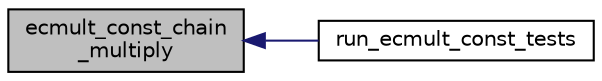 digraph "ecmult_const_chain_multiply"
{
  edge [fontname="Helvetica",fontsize="10",labelfontname="Helvetica",labelfontsize="10"];
  node [fontname="Helvetica",fontsize="10",shape=record];
  rankdir="LR";
  Node8 [label="ecmult_const_chain\l_multiply",height=0.2,width=0.4,color="black", fillcolor="grey75", style="filled", fontcolor="black"];
  Node8 -> Node9 [dir="back",color="midnightblue",fontsize="10",style="solid",fontname="Helvetica"];
  Node9 [label="run_ecmult_const_tests",height=0.2,width=0.4,color="black", fillcolor="white", style="filled",URL="$tests_8c.html#af69d927b217be17f076754b9d4e4f326"];
}
